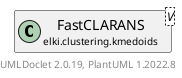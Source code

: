 @startuml
    remove .*\.(Instance|Par|Parameterizer|Factory)$
    set namespaceSeparator none
    hide empty fields
    hide empty methods

    class "<size:14>FastCLARANS.Par\n<size:10>elki.clustering.kmedoids" as elki.clustering.kmedoids.FastCLARANS.Par<V> [[FastCLARANS.Par.html]] {
        #defaultRate(): double
        +make(): FastCLARANS<V>
    }

    class "<size:14>CLARANS.Par\n<size:10>elki.clustering.kmedoids" as elki.clustering.kmedoids.CLARANS.Par<V> [[CLARANS.Par.html]]
    class "<size:14>FastCLARANS\n<size:10>elki.clustering.kmedoids" as elki.clustering.kmedoids.FastCLARANS<V> [[FastCLARANS.html]]

    elki.clustering.kmedoids.CLARANS.Par <|-- elki.clustering.kmedoids.FastCLARANS.Par
    elki.clustering.kmedoids.FastCLARANS +-- elki.clustering.kmedoids.FastCLARANS.Par

    center footer UMLDoclet 2.0.19, PlantUML 1.2022.8
@enduml
